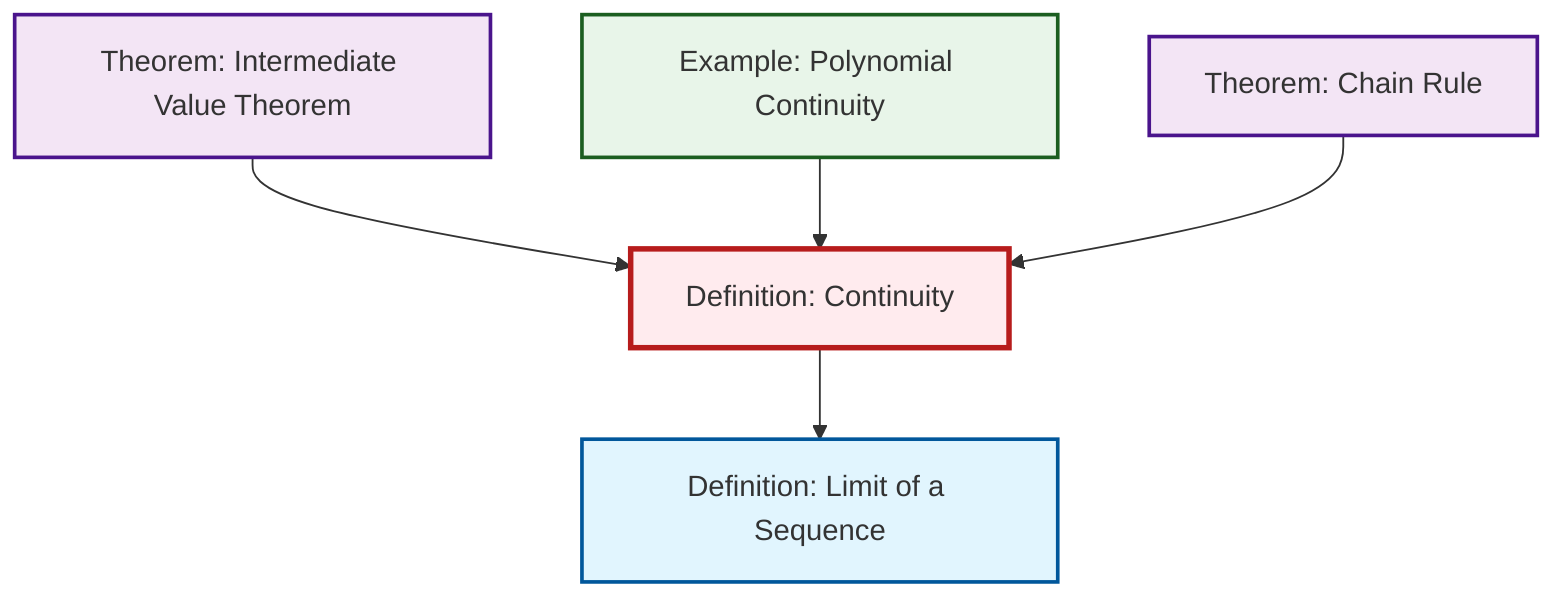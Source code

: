 graph TD
    classDef definition fill:#e1f5fe,stroke:#01579b,stroke-width:2px
    classDef theorem fill:#f3e5f5,stroke:#4a148c,stroke-width:2px
    classDef axiom fill:#fff3e0,stroke:#e65100,stroke-width:2px
    classDef example fill:#e8f5e9,stroke:#1b5e20,stroke-width:2px
    classDef current fill:#ffebee,stroke:#b71c1c,stroke-width:3px
    thm-intermediate-value["Theorem: Intermediate Value Theorem"]:::theorem
    def-continuity["Definition: Continuity"]:::definition
    thm-chain-rule["Theorem: Chain Rule"]:::theorem
    ex-polynomial-continuity["Example: Polynomial Continuity"]:::example
    def-limit["Definition: Limit of a Sequence"]:::definition
    thm-intermediate-value --> def-continuity
    ex-polynomial-continuity --> def-continuity
    def-continuity --> def-limit
    thm-chain-rule --> def-continuity
    class def-continuity current